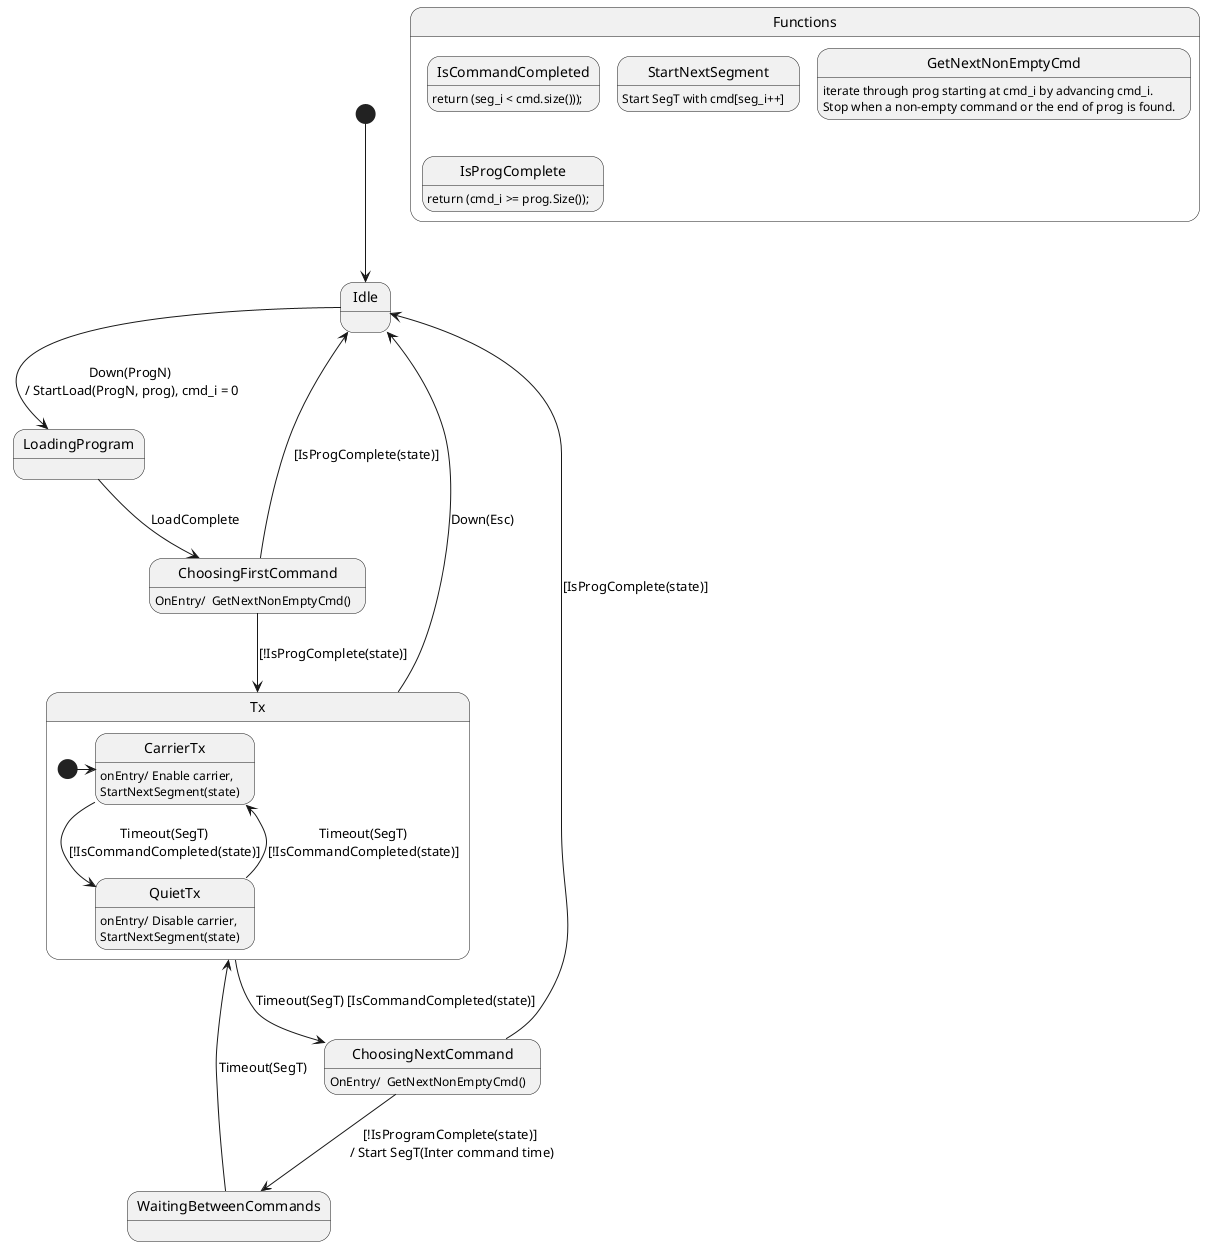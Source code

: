@startuml
[*] --> Idle
Idle --> LoadingProgram : Down(ProgN) \n/ StartLoad(ProgN, prog), cmd_i = 0
LoadingProgram --> ChoosingFirstCommand : LoadComplete
ChoosingFirstCommand : OnEntry/  GetNextNonEmptyCmd()
ChoosingFirstCommand --> Idle : [IsProgComplete(state)]
ChoosingFirstCommand --> Tx : [!IsProgComplete(state)]
ChoosingNextCommand : OnEntry/  GetNextNonEmptyCmd()
ChoosingNextCommand --> Idle : [IsProgComplete(state)]
ChoosingNextCommand --> WaitingBetweenCommands : [!IsProgramComplete(state)] \n/ Start SegT(Inter command time)
WaitingBetweenCommands  --> Tx : Timeout(SegT)

State Tx {
[*] -> CarrierTx
CarrierTx --> QuietTx : Timeout(SegT)\n[!IsCommandCompleted(state)]
CarrierTx : onEntry/ Enable carrier,\nStartNextSegment(state)
QuietTx --> CarrierTx : Timeout(SegT)\n[!IsCommandCompleted(state)]
QuietTx : onEntry/ Disable carrier,\nStartNextSegment(state)
}
Tx --> ChoosingNextCommand : Timeout(SegT) [IsCommandCompleted(state)]
Tx --> Idle : Down(Esc)

State Functions {
IsCommandCompleted: return (seg_i < cmd.size()));
IsCommandCompleted -[hidden]-> IsProgComplete
IsProgComplete: return (cmd_i >= prog.Size());
StartNextSegment: Start SegT with cmd[seg_i++]
GetNextNonEmptyCmd: iterate through prog starting at cmd_i by advancing cmd_i.\nStop when a non-empty command or the end of prog is found.
}


@enduml
